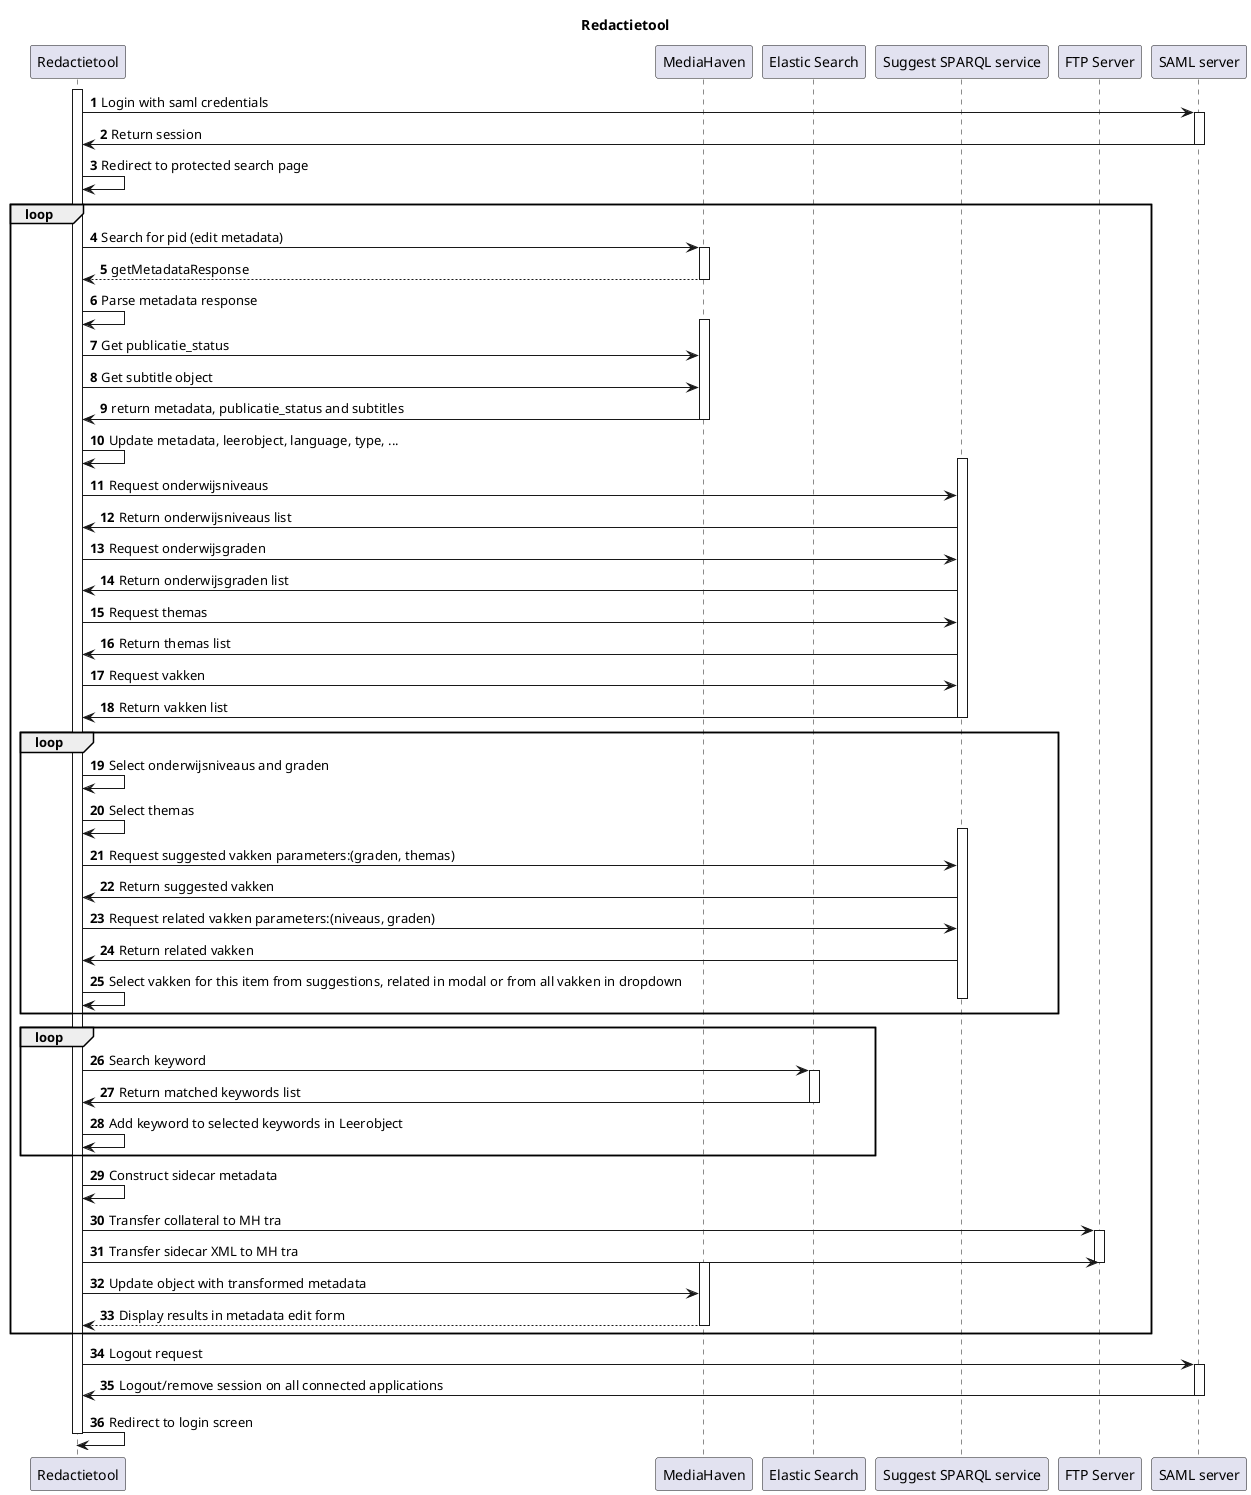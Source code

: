 @startuml redactietool-metadata

autonumber

title Redactietool

participant redactietool as "Redactietool"
participant mh as "MediaHaven"
participant es as "Elastic Search"
participant suggest as "Suggest SPARQL service"
participant ftp as "FTP Server"
participant saml as "SAML server"

activate redactietool
redactietool -> saml: Login with saml credentials
activate saml
saml -> redactietool: Return session
deactivate saml
redactietool -> redactietool: Redirect to protected search page

loop
        redactietool -> mh: Search for pid (edit metadata)
        activate mh
        mh --> redactietool: getMetadataResponse
        deactivate mh
        redactietool -> redactietool: Parse metadata response
        activate mh
        redactietool -> mh: Get publicatie_status
        redactietool -> mh: Get subtitle object
        mh -> redactietool: return metadata, publicatie_status and subtitles
        deactivate mh
        redactietool -> redactietool: Update metadata, leerobject, language, type, ...
        activate suggest
        redactietool -> suggest: Request onderwijsniveaus
        suggest -> redactietool: Return onderwijsniveaus list
        redactietool -> suggest: Request onderwijsgraden
        suggest -> redactietool: Return onderwijsgraden list
        redactietool -> suggest: Request themas
        suggest -> redactietool: Return themas list
        redactietool -> suggest: Request vakken
        suggest -> redactietool: Return vakken list
        deactivate suggest
        loop
          redactietool -> redactietool: Select onderwijsniveaus and graden
          redactietool -> redactietool: Select themas
          activate suggest
          redactietool -> suggest: Request suggested vakken parameters:(graden, themas)
          suggest -> redactietool: Return suggested vakken
          redactietool -> suggest: Request related vakken parameters:(niveaus, graden)
          suggest -> redactietool: Return related vakken
          redactietool -> redactietool: Select vakken for this item from suggestions, related in modal or from all vakken in dropdown
          deactivate suggest
        end
        loop
          redactietool -> es: Search keyword
          activate es
          es -> redactietool: Return matched keywords list
          deactivate es
          redactietool -> redactietool: Add keyword to selected keywords in Leerobject
        end
        redactietool -> redactietool: Construct sidecar metadata
        redactietool -> ftp: Transfer collateral to MH tra
        activate ftp
        redactietool -> ftp: Transfer sidecar XML to MH tra
        deactivate ftp
        activate mh
        redactietool -> mh: Update object with transformed metadata
        mh --> redactietool: Display results in metadata edit form
        deactivate mh
end

redactietool -> saml: Logout request
activate saml
saml -> redactietool: Logout/remove session on all connected applications
deactivate saml
redactietool -> redactietool: Redirect to login screen
deactivate redactietool
@enduml

